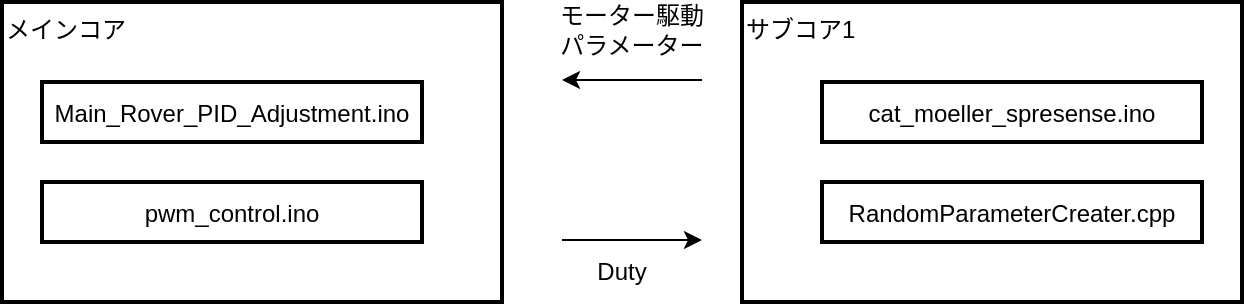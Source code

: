 <mxfile>
    <diagram id="tT3yWI4mqp1enHqkQ4St" name="ページ1">
        <mxGraphModel dx="1144" dy="692" grid="1" gridSize="10" guides="1" tooltips="1" connect="1" arrows="1" fold="1" page="1" pageScale="1" pageWidth="1169" pageHeight="827" math="0" shadow="0">
            <root>
                <mxCell id="0"/>
                <mxCell id="1" parent="0"/>
                <mxCell id="2" value="&lt;p style=&quot;margin: 0px; font-variant-numeric: normal; font-variant-east-asian: normal; font-variant-alternates: normal; font-kerning: auto; font-optical-sizing: auto; font-feature-settings: normal; font-variation-settings: normal; font-stretch: normal; line-height: normal; text-align: start;&quot; class=&quot;p1&quot;&gt;Main_Rover_PID_Adjustment.ino&lt;/p&gt;" style="text;html=1;strokeColor=default;fillColor=none;align=center;verticalAlign=middle;whiteSpace=wrap;rounded=0;strokeWidth=2;" vertex="1" parent="1">
                    <mxGeometry x="250" y="230" width="190" height="30" as="geometry"/>
                </mxCell>
                <mxCell id="3" value="&lt;p style=&quot;margin: 0px; font-variant-numeric: normal; font-variant-east-asian: normal; font-variant-alternates: normal; font-kerning: auto; font-optical-sizing: auto; font-feature-settings: normal; font-variation-settings: normal; font-stretch: normal; line-height: normal; text-align: start;&quot; class=&quot;p1&quot;&gt;pwm_control.ino&lt;/p&gt;" style="text;html=1;strokeColor=default;fillColor=none;align=center;verticalAlign=middle;whiteSpace=wrap;rounded=0;strokeWidth=2;" vertex="1" parent="1">
                    <mxGeometry x="250" y="280" width="190" height="30" as="geometry"/>
                </mxCell>
                <mxCell id="4" value="&lt;p style=&quot;margin: 0px; font-variant-numeric: normal; font-variant-east-asian: normal; font-variant-alternates: normal; font-kerning: auto; font-optical-sizing: auto; font-feature-settings: normal; font-variation-settings: normal; font-stretch: normal; line-height: normal; text-align: start;&quot; class=&quot;p1&quot;&gt;cat_moeller_spresense.ino&lt;/p&gt;" style="text;html=1;strokeColor=default;fillColor=none;align=center;verticalAlign=middle;whiteSpace=wrap;rounded=0;strokeWidth=2;" vertex="1" parent="1">
                    <mxGeometry x="640" y="230" width="190" height="30" as="geometry"/>
                </mxCell>
                <mxCell id="5" value="&lt;p style=&quot;margin: 0px; font-variant-numeric: normal; font-variant-east-asian: normal; font-variant-alternates: normal; font-kerning: auto; font-optical-sizing: auto; font-feature-settings: normal; font-variation-settings: normal; font-stretch: normal; line-height: normal; text-align: start;&quot; class=&quot;p1&quot;&gt;RandomParameterCreater.cpp&lt;/p&gt;" style="text;html=1;strokeColor=default;fillColor=none;align=center;verticalAlign=middle;whiteSpace=wrap;rounded=0;strokeWidth=2;" vertex="1" parent="1">
                    <mxGeometry x="640" y="280" width="190" height="30" as="geometry"/>
                </mxCell>
                <mxCell id="7" value="メインコア" style="text;html=1;strokeColor=default;fillColor=none;align=left;verticalAlign=top;whiteSpace=wrap;rounded=0;strokeWidth=2;" vertex="1" parent="1">
                    <mxGeometry x="230" y="190" width="250" height="150" as="geometry"/>
                </mxCell>
                <mxCell id="8" value="サブコア1" style="text;html=1;strokeColor=default;fillColor=none;align=left;verticalAlign=top;whiteSpace=wrap;rounded=0;strokeWidth=2;" vertex="1" parent="1">
                    <mxGeometry x="600" y="190" width="250" height="150" as="geometry"/>
                </mxCell>
                <mxCell id="10" value="" style="endArrow=none;html=1;endFill=0;startArrow=classic;startFill=1;" edge="1" parent="1">
                    <mxGeometry width="50" height="50" relative="1" as="geometry">
                        <mxPoint x="510" y="229" as="sourcePoint"/>
                        <mxPoint x="580" y="229" as="targetPoint"/>
                    </mxGeometry>
                </mxCell>
                <mxCell id="11" value="モーター駆動パラメーター" style="text;html=1;strokeColor=none;fillColor=none;align=center;verticalAlign=middle;whiteSpace=wrap;rounded=0;strokeWidth=2;" vertex="1" parent="1">
                    <mxGeometry x="505" y="189" width="80" height="30" as="geometry"/>
                </mxCell>
                <mxCell id="13" value="" style="endArrow=classic;html=1;endFill=1;startArrow=none;startFill=0;" edge="1" parent="1">
                    <mxGeometry width="50" height="50" relative="1" as="geometry">
                        <mxPoint x="510" y="309" as="sourcePoint"/>
                        <mxPoint x="580" y="309" as="targetPoint"/>
                    </mxGeometry>
                </mxCell>
                <mxCell id="14" value="Duty" style="text;html=1;strokeColor=none;fillColor=none;align=center;verticalAlign=middle;whiteSpace=wrap;rounded=0;strokeWidth=2;" vertex="1" parent="1">
                    <mxGeometry x="500" y="310" width="80" height="30" as="geometry"/>
                </mxCell>
            </root>
        </mxGraphModel>
    </diagram>
</mxfile>